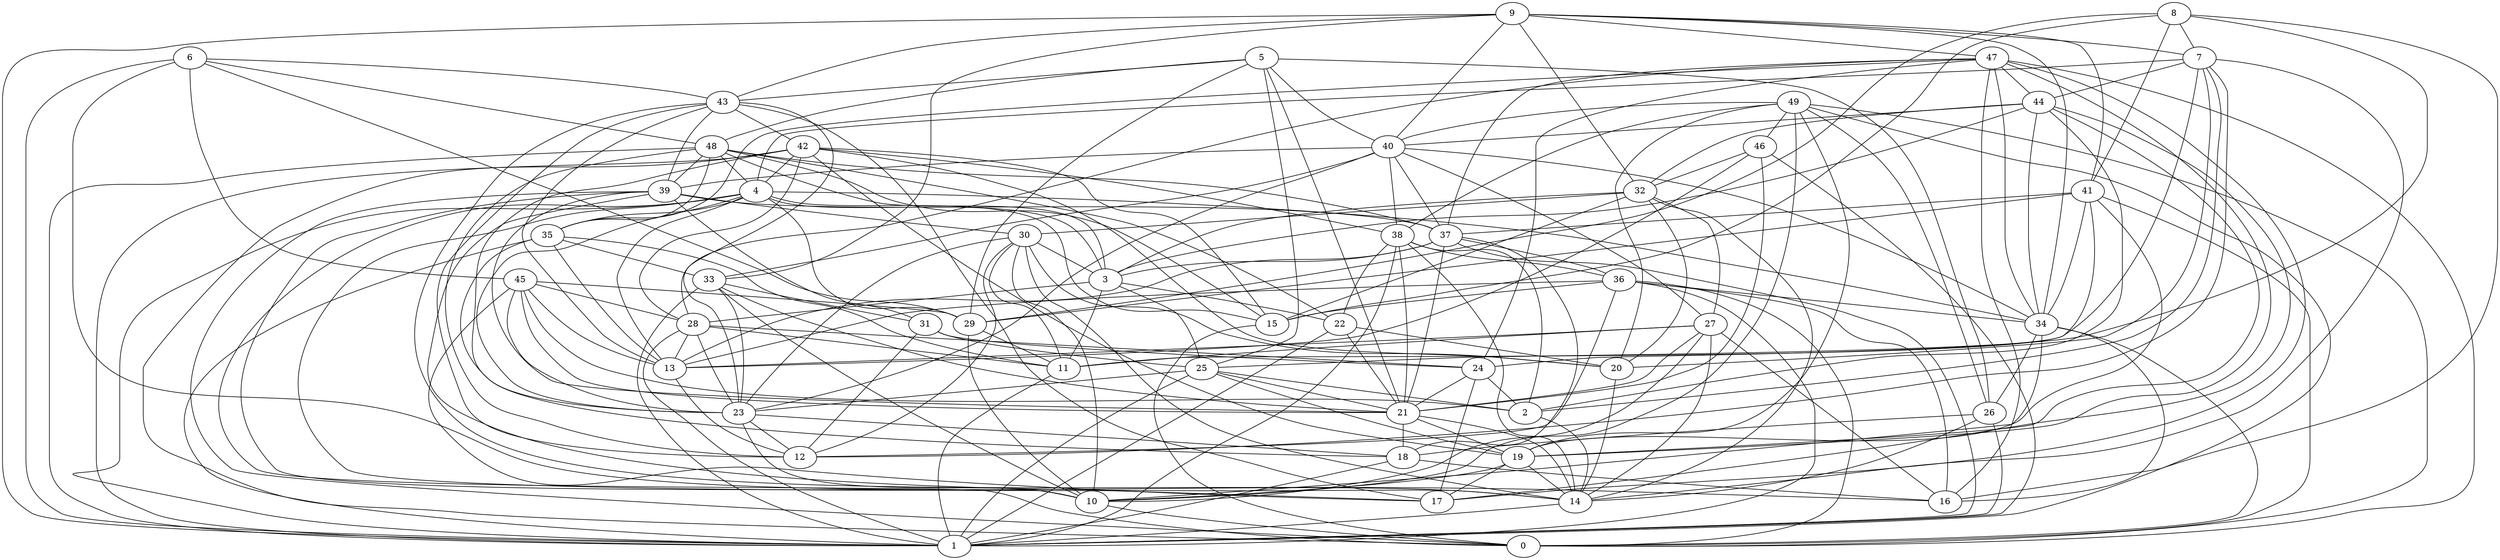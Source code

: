 digraph GG_graph {

subgraph G_graph {
edge [color = black]
"18" -> "1" [dir = none]
"46" -> "1" [dir = none]
"46" -> "32" [dir = none]
"46" -> "21" [dir = none]
"37" -> "18" [dir = none]
"37" -> "1" [dir = none]
"37" -> "21" [dir = none]
"47" -> "0" [dir = none]
"47" -> "37" [dir = none]
"47" -> "19" [dir = none]
"47" -> "17" [dir = none]
"5" -> "25" [dir = none]
"5" -> "40" [dir = none]
"5" -> "29" [dir = none]
"5" -> "21" [dir = none]
"5" -> "43" [dir = none]
"9" -> "47" [dir = none]
"9" -> "1" [dir = none]
"9" -> "7" [dir = none]
"9" -> "33" [dir = none]
"9" -> "34" [dir = none]
"9" -> "40" [dir = none]
"27" -> "16" [dir = none]
"27" -> "14" [dir = none]
"27" -> "10" [dir = none]
"27" -> "13" [dir = none]
"35" -> "18" [dir = none]
"35" -> "33" [dir = none]
"38" -> "1" [dir = none]
"38" -> "22" [dir = none]
"38" -> "14" [dir = none]
"8" -> "15" [dir = none]
"8" -> "29" [dir = none]
"8" -> "7" [dir = none]
"8" -> "41" [dir = none]
"10" -> "0" [dir = none]
"7" -> "14" [dir = none]
"7" -> "4" [dir = none]
"7" -> "11" [dir = none]
"7" -> "12" [dir = none]
"7" -> "44" [dir = none]
"7" -> "2" [dir = none]
"25" -> "1" [dir = none]
"25" -> "21" [dir = none]
"25" -> "23" [dir = none]
"2" -> "14" [dir = none]
"26" -> "14" [dir = none]
"26" -> "1" [dir = none]
"26" -> "18" [dir = none]
"32" -> "27" [dir = none]
"32" -> "15" [dir = none]
"32" -> "14" [dir = none]
"32" -> "20" [dir = none]
"32" -> "30" [dir = none]
"32" -> "3" [dir = none]
"13" -> "12" [dir = none]
"15" -> "0" [dir = none]
"29" -> "10" [dir = none]
"29" -> "11" [dir = none]
"4" -> "35" [dir = none]
"4" -> "17" [dir = none]
"4" -> "34" [dir = none]
"4" -> "13" [dir = none]
"4" -> "23" [dir = none]
"4" -> "29" [dir = none]
"4" -> "15" [dir = none]
"36" -> "34" [dir = none]
"36" -> "16" [dir = none]
"36" -> "13" [dir = none]
"36" -> "1" [dir = none]
"36" -> "15" [dir = none]
"22" -> "20" [dir = none]
"40" -> "23" [dir = none]
"40" -> "37" [dir = none]
"40" -> "27" [dir = none]
"40" -> "34" [dir = none]
"40" -> "38" [dir = none]
"33" -> "10" [dir = none]
"33" -> "31" [dir = none]
"33" -> "21" [dir = none]
"33" -> "23" [dir = none]
"33" -> "1" [dir = none]
"48" -> "39" [dir = none]
"48" -> "4" [dir = none]
"48" -> "1" [dir = none]
"48" -> "12" [dir = none]
"48" -> "22" [dir = none]
"39" -> "30" [dir = none]
"39" -> "10" [dir = none]
"39" -> "14" [dir = none]
"39" -> "37" [dir = none]
"39" -> "21" [dir = none]
"31" -> "24" [dir = none]
"31" -> "12" [dir = none]
"44" -> "17" [dir = none]
"44" -> "3" [dir = none]
"44" -> "32" [dir = none]
"44" -> "40" [dir = none]
"41" -> "29" [dir = none]
"41" -> "34" [dir = none]
"28" -> "1" [dir = none]
"28" -> "13" [dir = none]
"28" -> "24" [dir = none]
"30" -> "11" [dir = none]
"30" -> "12" [dir = none]
"30" -> "20" [dir = none]
"30" -> "14" [dir = none]
"30" -> "23" [dir = none]
"3" -> "22" [dir = none]
"3" -> "11" [dir = none]
"45" -> "29" [dir = none]
"45" -> "13" [dir = none]
"45" -> "23" [dir = none]
"45" -> "28" [dir = none]
"6" -> "48" [dir = none]
"6" -> "14" [dir = none]
"6" -> "29" [dir = none]
"6" -> "43" [dir = none]
"19" -> "17" [dir = none]
"19" -> "14" [dir = none]
"43" -> "12" [dir = none]
"43" -> "23" [dir = none]
"43" -> "17" [dir = none]
"43" -> "13" [dir = none]
"43" -> "16" [dir = none]
"34" -> "10" [dir = none]
"34" -> "0" [dir = none]
"34" -> "26" [dir = none]
"14" -> "1" [dir = none]
"20" -> "14" [dir = none]
"23" -> "12" [dir = none]
"23" -> "10" [dir = none]
"21" -> "19" [dir = none]
"21" -> "18" [dir = none]
"21" -> "14" [dir = none]
"49" -> "1" [dir = none]
"49" -> "26" [dir = none]
"49" -> "19" [dir = none]
"42" -> "4" [dir = none]
"42" -> "23" [dir = none]
"42" -> "0" [dir = none]
"42" -> "15" [dir = none]
"42" -> "1" [dir = none]
"42" -> "20" [dir = none]
"24" -> "2" [dir = none]
"24" -> "21" [dir = none]
"24" -> "17" [dir = none]
"38" -> "36" [dir = none]
"7" -> "20" [dir = none]
"34" -> "16" [dir = none]
"25" -> "19" [dir = none]
"48" -> "37" [dir = none]
"44" -> "34" [dir = none]
"9" -> "41" [dir = none]
"25" -> "2" [dir = none]
"42" -> "19" [dir = none]
"23" -> "18" [dir = none]
"47" -> "44" [dir = none]
"47" -> "24" [dir = none]
"27" -> "21" [dir = none]
"31" -> "25" [dir = none]
"45" -> "2" [dir = none]
"11" -> "1" [dir = none]
"41" -> "0" [dir = none]
"22" -> "21" [dir = none]
"3" -> "25" [dir = none]
"47" -> "16" [dir = none]
"44" -> "2" [dir = none]
"37" -> "13" [dir = none]
"28" -> "23" [dir = none]
"47" -> "35" [dir = none]
"37" -> "3" [dir = none]
"35" -> "11" [dir = none]
"5" -> "26" [dir = none]
"48" -> "3" [dir = none]
"22" -> "1" [dir = none]
"18" -> "16" [dir = none]
"3" -> "28" [dir = none]
"38" -> "2" [dir = none]
"4" -> "0" [dir = none]
"30" -> "10" [dir = none]
"5" -> "48" [dir = none]
"41" -> "24" [dir = none]
"6" -> "45" [dir = none]
"39" -> "0" [dir = none]
"28" -> "11" [dir = none]
"36" -> "12" [dir = none]
"41" -> "19" [dir = none]
"49" -> "0" [dir = none]
"8" -> "16" [dir = none]
"49" -> "46" [dir = none]
"38" -> "21" [dir = none]
"40" -> "33" [dir = none]
"45" -> "21" [dir = none]
"27" -> "11" [dir = none]
"48" -> "15" [dir = none]
"42" -> "38" [dir = none]
"19" -> "10" [dir = none]
"47" -> "28" [dir = none]
"43" -> "39" [dir = none]
"47" -> "34" [dir = none]
"48" -> "35" [dir = none]
"49" -> "40" [dir = none]
"4" -> "3" [dir = none]
"6" -> "1" [dir = none]
"39" -> "31" [dir = none]
"42" -> "28" [dir = none]
"37" -> "36" [dir = none]
"49" -> "10" [dir = none]
"35" -> "1" [dir = none]
"30" -> "3" [dir = none]
"4" -> "1" [dir = none]
"35" -> "13" [dir = none]
"49" -> "20" [dir = none]
"49" -> "38" [dir = none]
"40" -> "39" [dir = none]
"41" -> "37" [dir = none]
"43" -> "42" [dir = none]
"45" -> "17" [dir = none]
"46" -> "13" [dir = none]
"9" -> "32" [dir = none]
"9" -> "43" [dir = none]
"44" -> "19" [dir = none]
"8" -> "25" [dir = none]
"36" -> "0" [dir = none]
}

}
